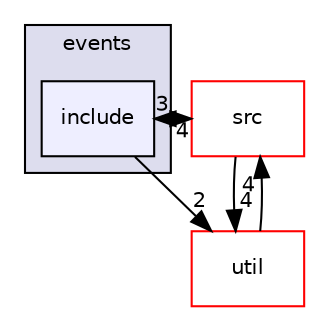 digraph "events/include" {
  compound=true
  node [ fontsize="10", fontname="Helvetica"];
  edge [ labelfontsize="10", labelfontname="Helvetica"];
  subgraph clusterdir_7d604191edc08013a26f918aa8ef79ad {
    graph [ bgcolor="#ddddee", pencolor="black", label="events" fontname="Helvetica", fontsize="10", URL="dir_7d604191edc08013a26f918aa8ef79ad.html"]
  dir_5ba165ccf1070c73e131dc4926949605 [shape=box, label="include", style="filled", fillcolor="#eeeeff", pencolor="black", URL="dir_5ba165ccf1070c73e131dc4926949605.html"];
  }
  dir_68267d1309a1af8e8297ef4c3efbcdba [shape=box label="src" fillcolor="white" style="filled" color="red" URL="dir_68267d1309a1af8e8297ef4c3efbcdba.html"];
  dir_23ec12649285f9fabf3a6b7380226c28 [shape=box label="util" fillcolor="white" style="filled" color="red" URL="dir_23ec12649285f9fabf3a6b7380226c28.html"];
  dir_68267d1309a1af8e8297ef4c3efbcdba->dir_23ec12649285f9fabf3a6b7380226c28 [headlabel="4", labeldistance=1.5 headhref="dir_000020_000028.html"];
  dir_68267d1309a1af8e8297ef4c3efbcdba->dir_5ba165ccf1070c73e131dc4926949605 [headlabel="4", labeldistance=1.5 headhref="dir_000020_000018.html"];
  dir_23ec12649285f9fabf3a6b7380226c28->dir_68267d1309a1af8e8297ef4c3efbcdba [headlabel="4", labeldistance=1.5 headhref="dir_000028_000020.html"];
  dir_5ba165ccf1070c73e131dc4926949605->dir_68267d1309a1af8e8297ef4c3efbcdba [headlabel="3", labeldistance=1.5 headhref="dir_000018_000020.html"];
  dir_5ba165ccf1070c73e131dc4926949605->dir_23ec12649285f9fabf3a6b7380226c28 [headlabel="2", labeldistance=1.5 headhref="dir_000018_000028.html"];
}
